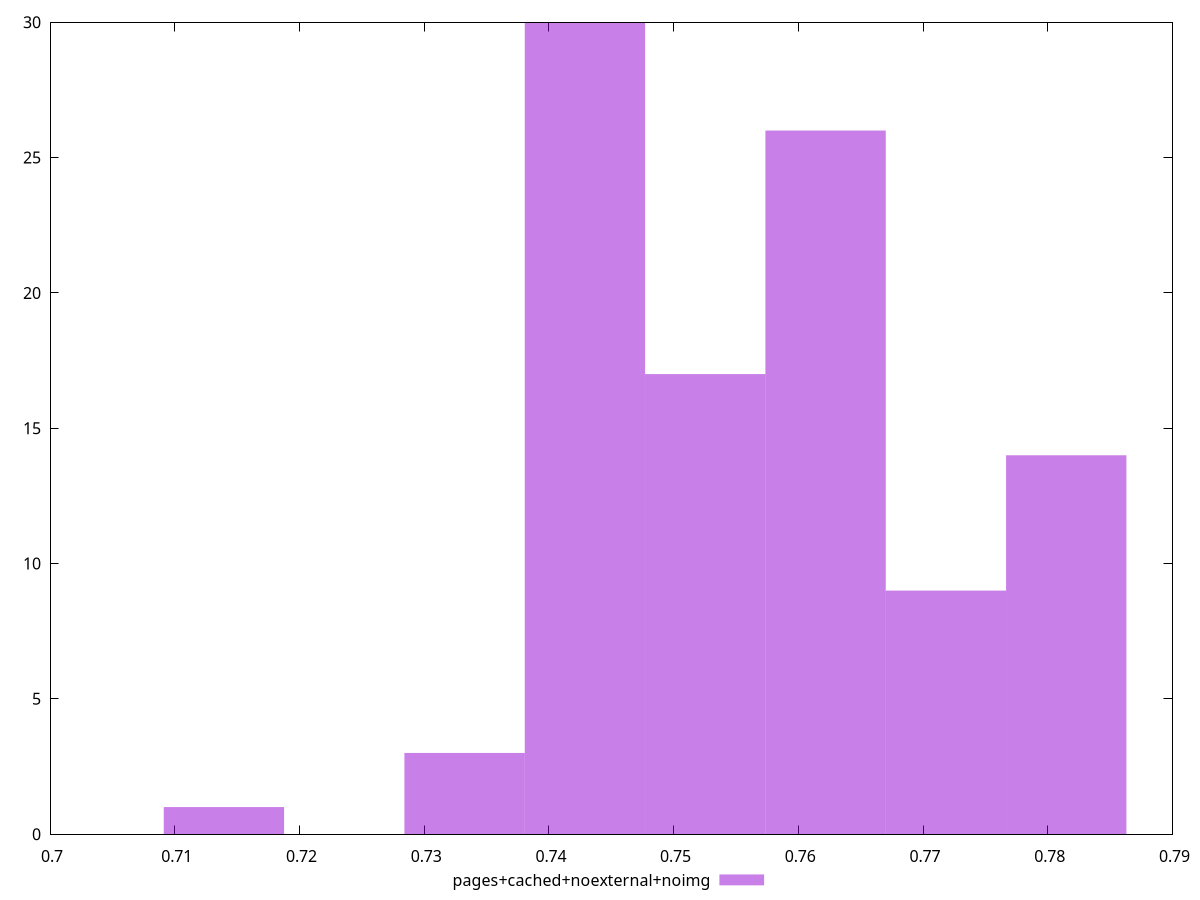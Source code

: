 $_pagesCachedNoexternalNoimg <<EOF
0.7621843152281199 26
0.7525364125037134 17
0.7814801206769331 14
0.7428885097793068 30
0.7718322179525265 9
0.7332406070549002 3
0.713944801606087 1
EOF
set key outside below
set terminal pngcairo
set output "report_00005_2020-11-02T22-26-11.212Z/performance_score/pages+cached+noexternal+noimg//hist.png"
set yrange [0:30]
set boxwidth 0.009647902724406581
set style fill transparent solid 0.5 noborder
plot $_pagesCachedNoexternalNoimg title "pages+cached+noexternal+noimg" with boxes ,